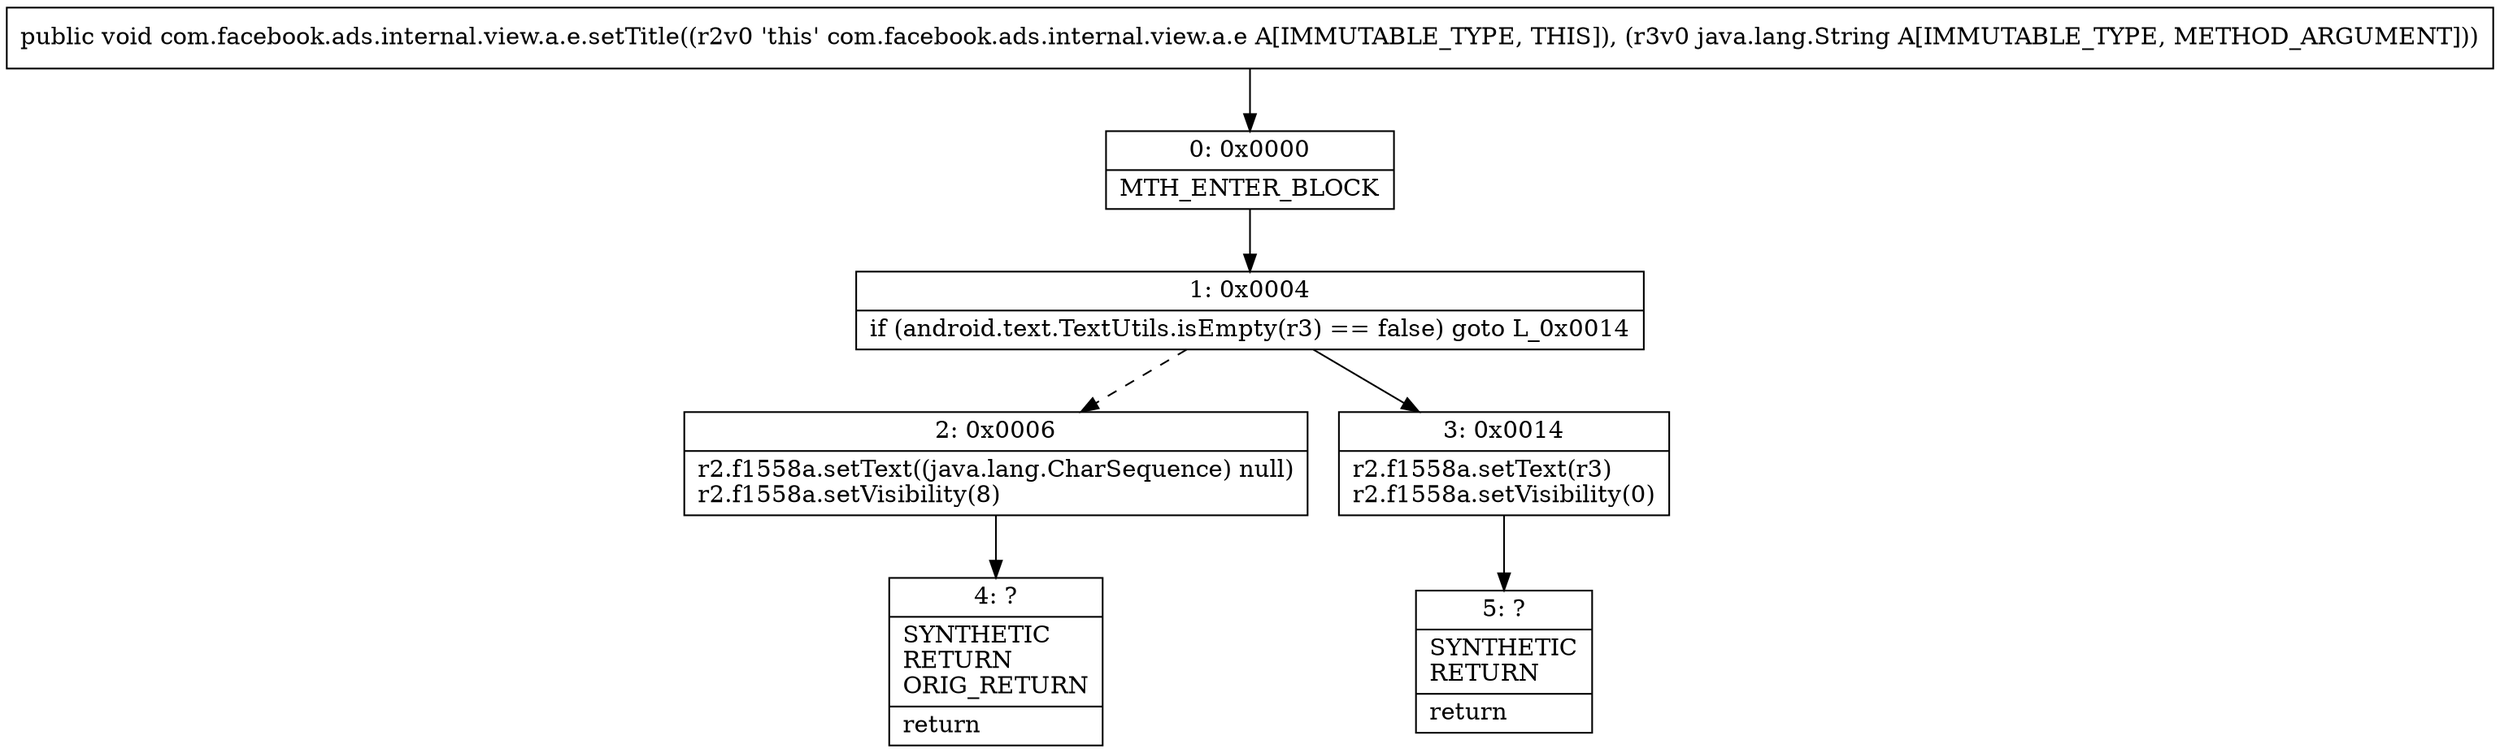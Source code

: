 digraph "CFG forcom.facebook.ads.internal.view.a.e.setTitle(Ljava\/lang\/String;)V" {
Node_0 [shape=record,label="{0\:\ 0x0000|MTH_ENTER_BLOCK\l}"];
Node_1 [shape=record,label="{1\:\ 0x0004|if (android.text.TextUtils.isEmpty(r3) == false) goto L_0x0014\l}"];
Node_2 [shape=record,label="{2\:\ 0x0006|r2.f1558a.setText((java.lang.CharSequence) null)\lr2.f1558a.setVisibility(8)\l}"];
Node_3 [shape=record,label="{3\:\ 0x0014|r2.f1558a.setText(r3)\lr2.f1558a.setVisibility(0)\l}"];
Node_4 [shape=record,label="{4\:\ ?|SYNTHETIC\lRETURN\lORIG_RETURN\l|return\l}"];
Node_5 [shape=record,label="{5\:\ ?|SYNTHETIC\lRETURN\l|return\l}"];
MethodNode[shape=record,label="{public void com.facebook.ads.internal.view.a.e.setTitle((r2v0 'this' com.facebook.ads.internal.view.a.e A[IMMUTABLE_TYPE, THIS]), (r3v0 java.lang.String A[IMMUTABLE_TYPE, METHOD_ARGUMENT])) }"];
MethodNode -> Node_0;
Node_0 -> Node_1;
Node_1 -> Node_2[style=dashed];
Node_1 -> Node_3;
Node_2 -> Node_4;
Node_3 -> Node_5;
}

